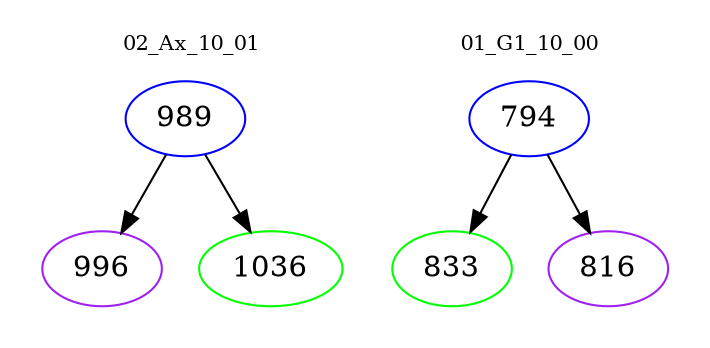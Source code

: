 digraph{
subgraph cluster_0 {
color = white
label = "02_Ax_10_01";
fontsize=10;
T0_989 [label="989", color="blue"]
T0_989 -> T0_996 [color="black"]
T0_996 [label="996", color="purple"]
T0_989 -> T0_1036 [color="black"]
T0_1036 [label="1036", color="green"]
}
subgraph cluster_1 {
color = white
label = "01_G1_10_00";
fontsize=10;
T1_794 [label="794", color="blue"]
T1_794 -> T1_833 [color="black"]
T1_833 [label="833", color="green"]
T1_794 -> T1_816 [color="black"]
T1_816 [label="816", color="purple"]
}
}

